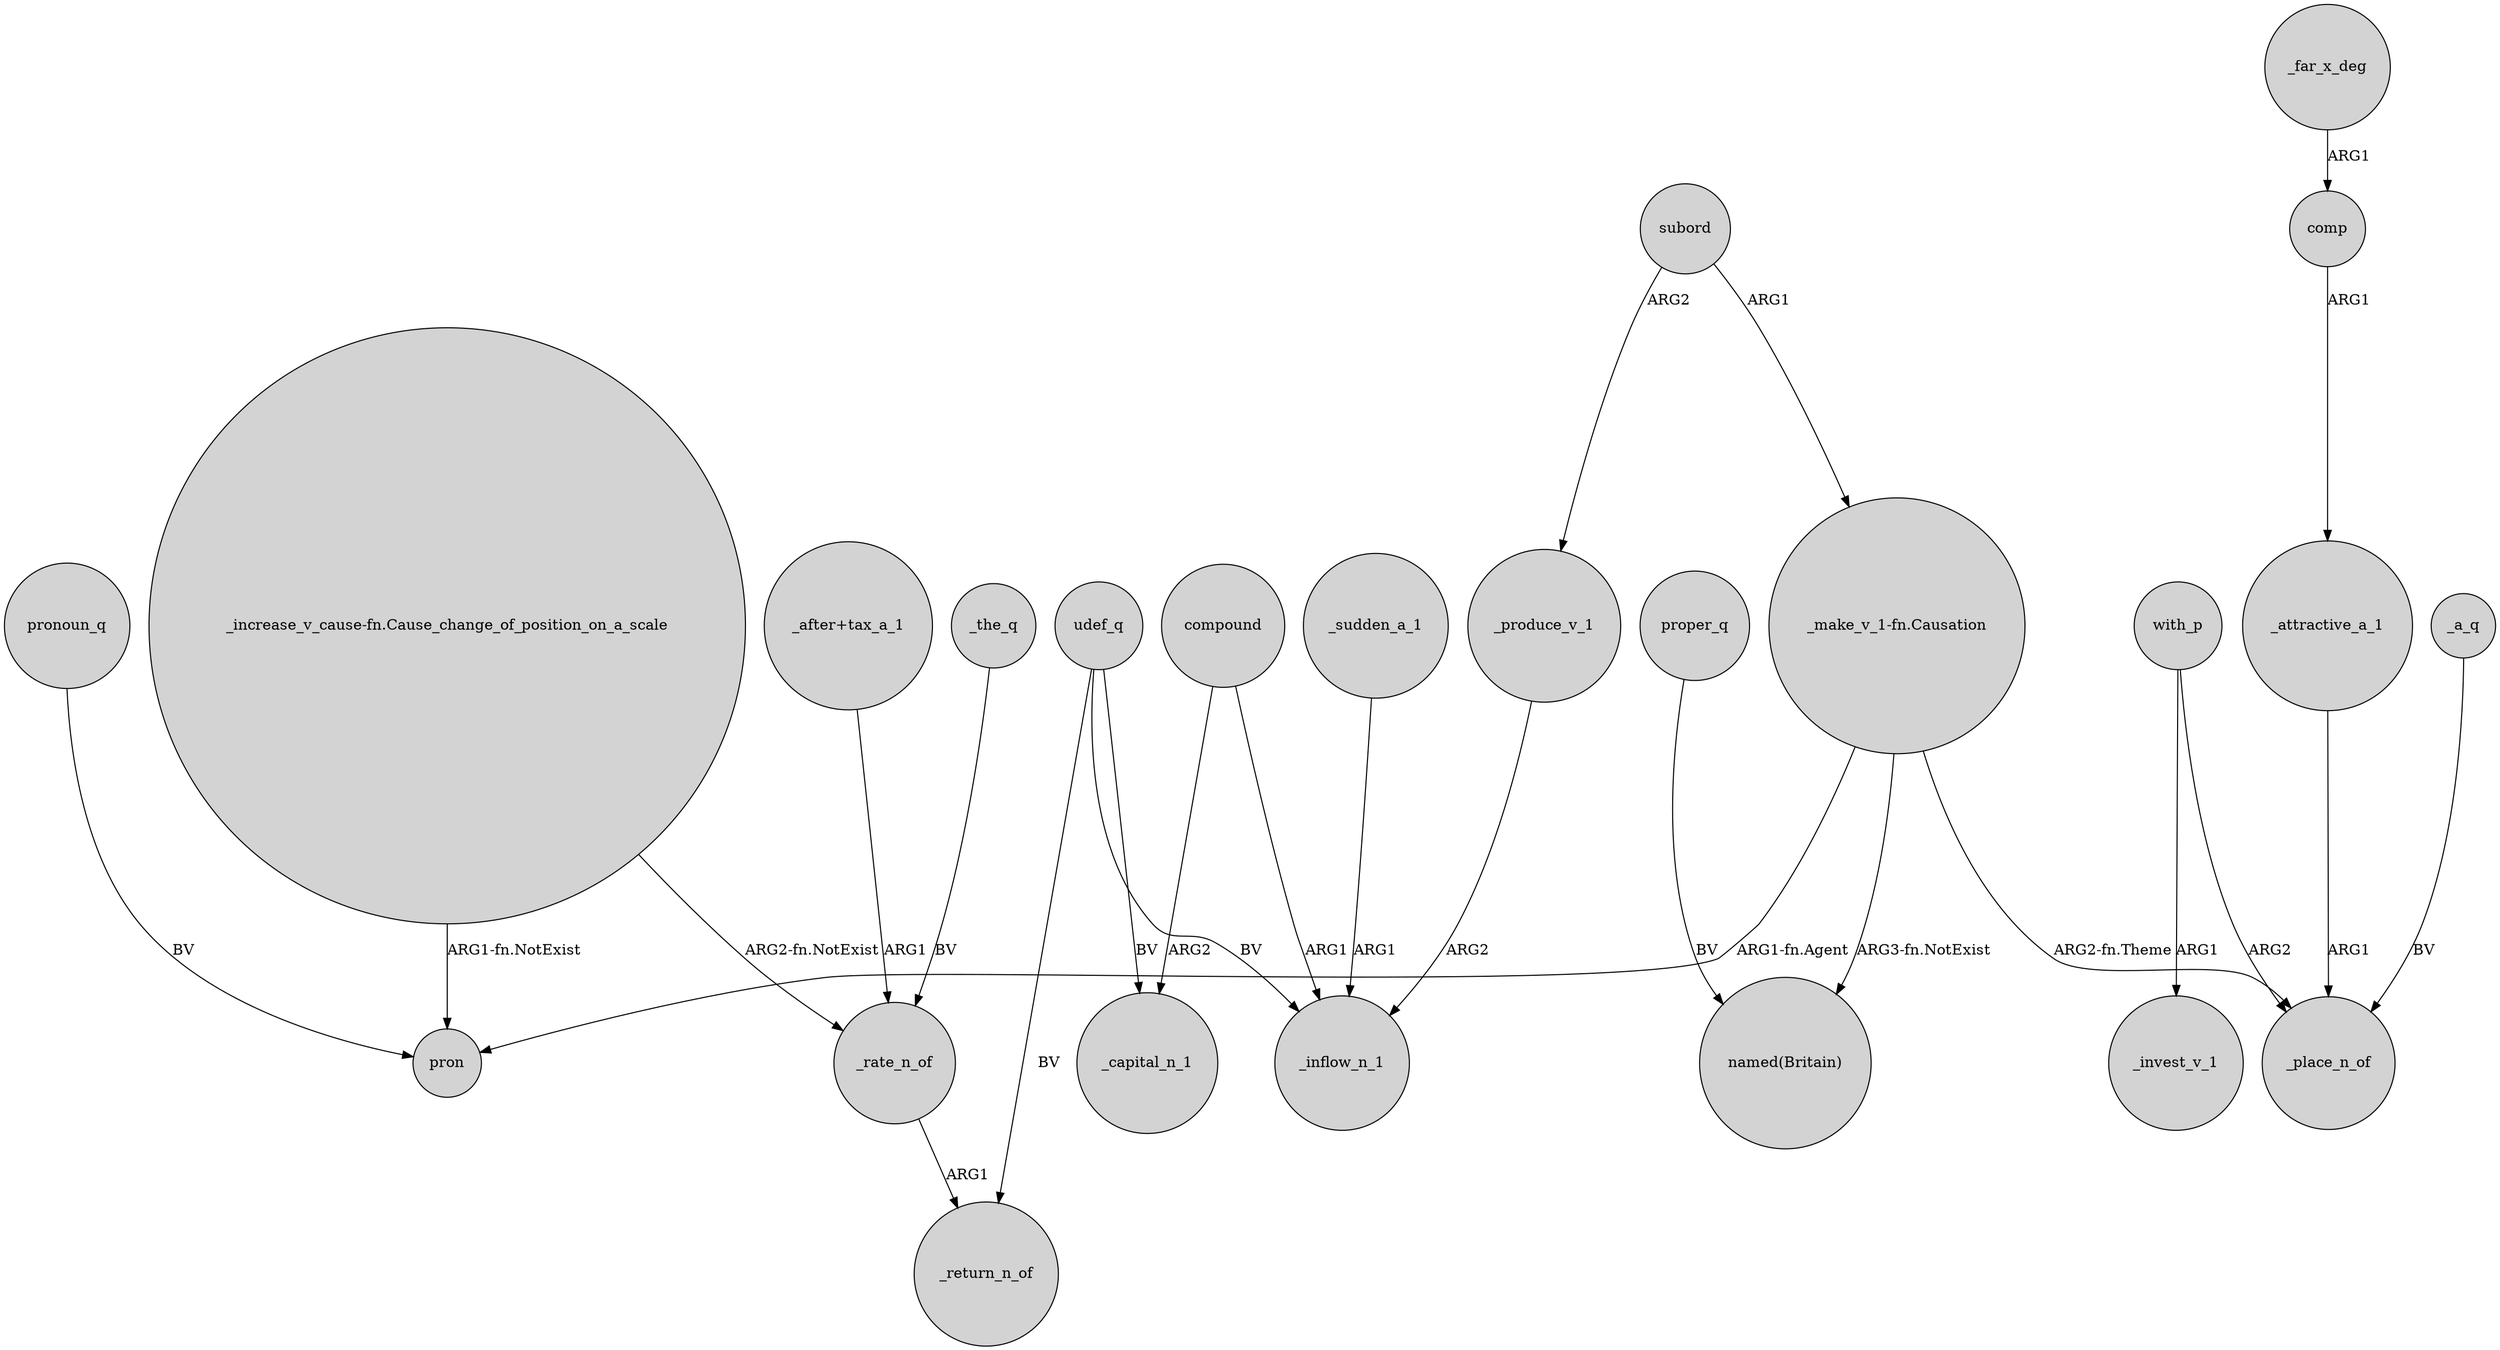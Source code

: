 digraph {
	node [shape=circle style=filled]
	"_make_v_1-fn.Causation" -> pron [label="ARG1-fn.Agent"]
	udef_q -> _capital_n_1 [label=BV]
	"_make_v_1-fn.Causation" -> "named(Britain)" [label="ARG3-fn.NotExist"]
	subord -> "_make_v_1-fn.Causation" [label=ARG1]
	compound -> _capital_n_1 [label=ARG2]
	_attractive_a_1 -> _place_n_of [label=ARG1]
	_produce_v_1 -> _inflow_n_1 [label=ARG2]
	udef_q -> _return_n_of [label=BV]
	_sudden_a_1 -> _inflow_n_1 [label=ARG1]
	with_p -> _place_n_of [label=ARG2]
	with_p -> _invest_v_1 [label=ARG1]
	_rate_n_of -> _return_n_of [label=ARG1]
	udef_q -> _inflow_n_1 [label=BV]
	_the_q -> _rate_n_of [label=BV]
	pronoun_q -> pron [label=BV]
	compound -> _inflow_n_1 [label=ARG1]
	subord -> _produce_v_1 [label=ARG2]
	_a_q -> _place_n_of [label=BV]
	"_after+tax_a_1" -> _rate_n_of [label=ARG1]
	"_increase_v_cause-fn.Cause_change_of_position_on_a_scale" -> _rate_n_of [label="ARG2-fn.NotExist"]
	_far_x_deg -> comp [label=ARG1]
	proper_q -> "named(Britain)" [label=BV]
	"_make_v_1-fn.Causation" -> _place_n_of [label="ARG2-fn.Theme"]
	"_increase_v_cause-fn.Cause_change_of_position_on_a_scale" -> pron [label="ARG1-fn.NotExist"]
	comp -> _attractive_a_1 [label=ARG1]
}
